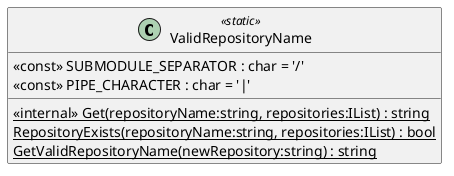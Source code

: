 @startuml
class ValidRepositoryName <<static>> {
    <<internal>> {static} Get(repositoryName:string, repositories:IList) : string
    {static} RepositoryExists(repositoryName:string, repositories:IList) : bool
    {static} GetValidRepositoryName(newRepository:string) : string
    <<const>> SUBMODULE_SEPARATOR : char = '/'
    <<const>> PIPE_CHARACTER : char = '|'
}
@enduml

